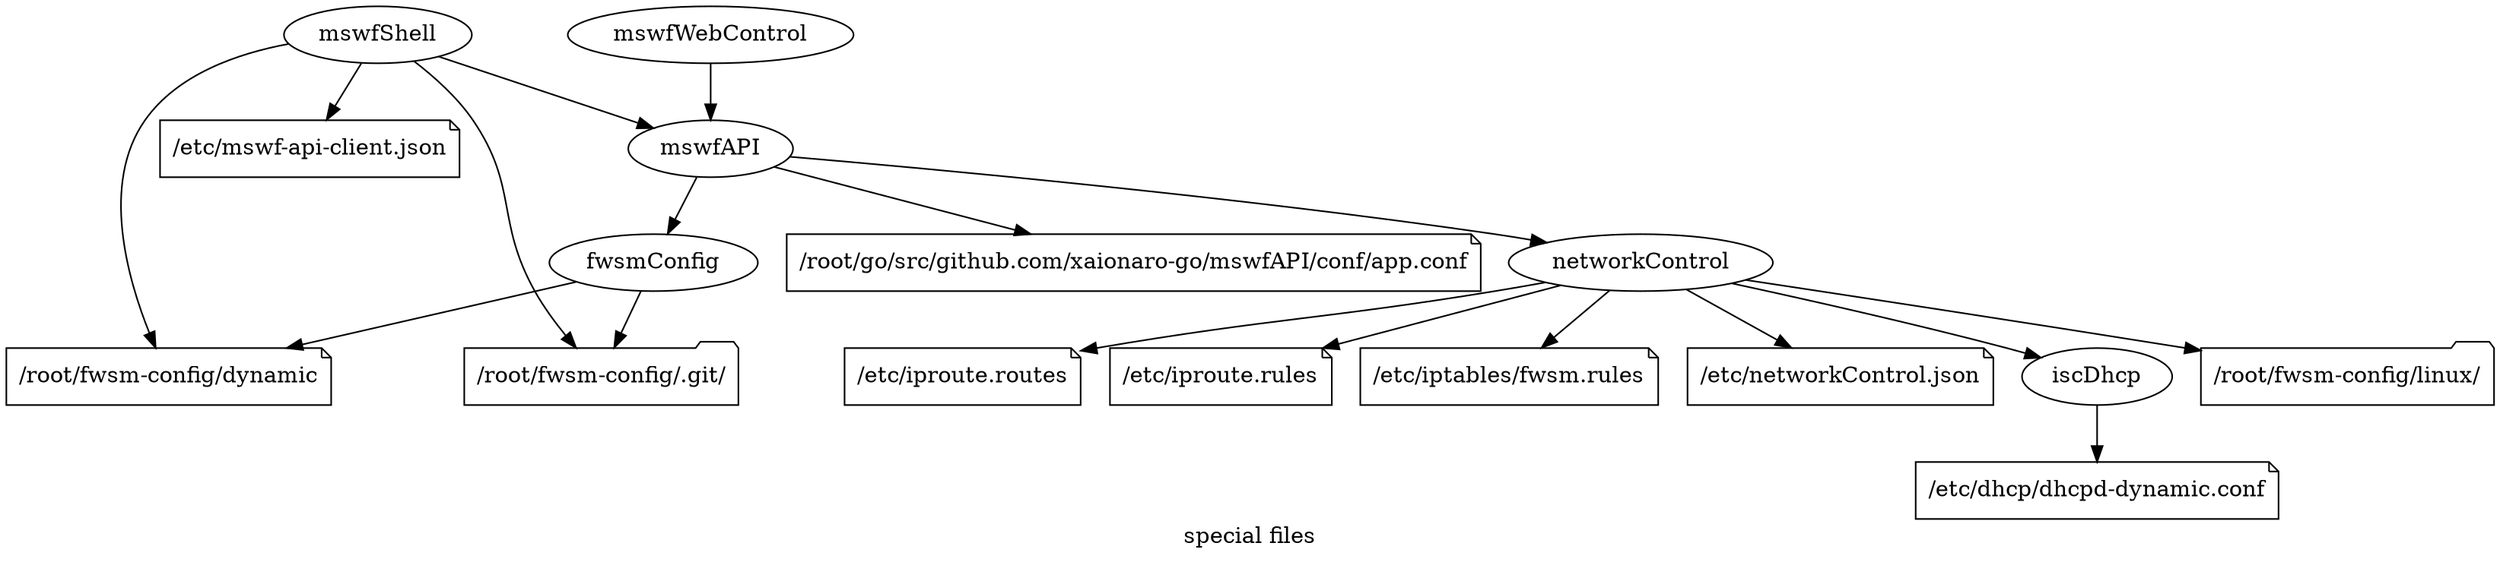 digraph files {
	label="special files"

	fwsmConfigFile [shape=note label="/root/fwsm-config/dynamic"]
	fwsmConfigGit [shape=folder label="/root/fwsm-config/.git/"]
	scriptsDir [shape=folder label="/root/fwsm-config/linux/"]
	mswfAPIClientConfigFile [shape=note label="/etc/mswf-api-client.json"]
	mswfAPIConfigFile [shape=note label="/root/go/src/github.com/xaionaro-go/mswfAPI/conf/app.conf"]
	routesFile [shape=note label="/etc/iproute.routes"]
	routesRulesFile [shape=note label="/etc/iproute.rules"]
	iptablesRulesFile [shape=note label="/etc/iptables/fwsm.rules"]
	networkControlCfg [shape=note label="/etc/networkControl.json"]
	dhcpConfigFile [shape=note label="/etc/dhcp/dhcpd-dynamic.conf"]

	mswfShell -> mswfAPIClientConfigFile
	mswfShell -> mswfAPI
	mswfShell -> fwsmConfigFile
	mswfShell -> fwsmConfigGit
	mswfWebControl -> mswfAPI
	mswfAPI -> fwsmConfig
	fwsmConfig -> fwsmConfigFile
	fwsmConfig -> fwsmConfigGit
	mswfAPI -> networkControl
	mswfAPI -> mswfAPIConfigFile
	networkControl -> scriptsDir
	networkControl -> routesFile
	networkControl -> routesRulesFile
	networkControl -> iptablesRulesFile
	networkControl -> networkControlCfg
	networkControl -> iscDhcp
	iscDhcp -> dhcpConfigFile
}


